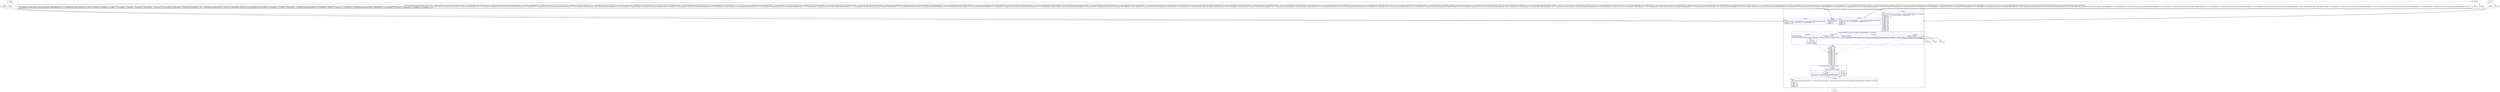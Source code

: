 digraph "CFG forcom.google.android.gms.internal.ads.zzarj.\<init\>(ILjava\/lang\/String;Ljava\/lang\/String;Ljava\/util\/List;ILjava\/util\/List;JZJLjava\/util\/List;JILjava\/lang\/String;JLjava\/lang\/String;ZLjava\/lang\/String;Ljava\/lang\/String;ZZZZZLcom\/google\/android\/gms\/internal\/ads\/zzarv;Ljava\/lang\/String;Ljava\/lang\/String;ZZLcom\/google\/android\/gms\/internal\/ads\/zzatp;Ljava\/util\/List;Ljava\/util\/List;ZLcom\/google\/android\/gms\/internal\/ads\/zzarl;ZLjava\/lang\/String;Ljava\/util\/List;ZLjava\/lang\/String;Lcom\/google\/android\/gms\/internal\/ads\/zzauz;Ljava\/lang\/String;ZZLandroid\/os\/Bundle;ZIZLjava\/util\/List;ZLjava\/lang\/String;Ljava\/lang\/String;ZZ)V" {
subgraph cluster_Region_1256527460 {
label = "R(8:0|3|6|9|(1:17)|18|(1:20)(1:26)|21) | DECL_VAR: java.util.List\<java.lang.String\> null, com.google.android.gms.internal.ads.zzasa null\l";
node [shape=record,color=blue];
Node_0 [shape=record,label="{0\:\ 0x0000|MTH_ENTER_BLOCK\l|r5.versionCode = r6\lr5.zzdkp = r7\lr5.zzdnj = r8\l}"];
Node_3 [shape=record,label="{3\:\ 0x000f|PHI: r2 \l  PHI: (r2v1 java.util.List\<java.lang.String\>) =  binds: [] A[DONT_GENERATE, DONT_INLINE]\l|r5.zzdfg = r9 != null ? java.util.Collections.unmodifiableList(r9) : null\lr5.errorCode = r10\l}"];
Node_6 [shape=record,label="{6\:\ 0x0019|PHI: r2 \l  PHI: (r2v3 java.util.List\<java.lang.String\>) =  binds: [] A[DONT_GENERATE, DONT_INLINE]\l|r5.zzdfh = r11 != null ? java.util.Collections.unmodifiableList(r11) : null\lr5.zzdnk = r12\lr5.zzdnl = r14\lr5.zzdnm = r15\l}"];
Node_9 [shape=record,label="{9\:\ 0x0027|PHI: r2 \l  PHI: (r2v5 java.util.List\<java.lang.String\>) =  binds: [] A[DONT_GENERATE, DONT_INLINE]\l|r5.zzdnn = r17 != null ? java.util.Collections.unmodifiableList(r17) : null\lr5.zzdfn = r18\lr5.orientation = r20\lr5.zzdno = r21\lr5.zzdnp = r22\lr5.zzdnq = r24\lr5.zzdnr = r25\lr5.zzdns = r26\lr5.zzdnt = r27\lr5.zzdnu = r28\lr5.zzbta = r29\lr5.zzdlu = r30\lr5.zzdnv = r31\lr5.zzdog = r50\lr5.zzdnw = r32\lr5.zzdnx = r33\lr5.zzdny = r34\lr5.zzceq = r35\l}"];
subgraph cluster_IfRegion_1083116745 {
label = "IF [B:10:0x006f, B:12:0x0073, B:14:0x007f, B:16:0x0087] THEN: R(1:17) ELSE: null";
node [shape=record,color=blue];
Node_10 [shape=record,label="{10\:\ 0x006f|ADDED_TO_REGION\l|if (r5.zzdnj == null) goto L_0x0071\l}"];
Node_12 [shape=record,label="{12\:\ 0x0073|ADDED_TO_REGION\l|if (r5.zzdnx != null) goto L_0x0075\l}"];
Node_14 [shape=record,label="{14\:\ 0x007f|ADDED_TO_REGION\l|if ((r2 = (com.google.android.gms.internal.ads.zzasa) r5.zzdnx.zza(com.google.android.gms.internal.ads.zzasa.CREATOR)) != null) goto L_0x0081\l}"];
Node_16 [shape=record,label="{16\:\ 0x0087|ADDED_TO_REGION\l|if (android.text.TextUtils.isEmpty(r2.zzdoy) == false) goto L_0x0089\l}"];
subgraph cluster_Region_1683338922 {
label = "R(1:17)";
node [shape=record,color=blue];
Node_17 [shape=record,label="{17\:\ 0x0089|r5.zzdnj = r2.zzdoy\l}"];
}
}
Node_18 [shape=record,label="{18\:\ 0x008d|r5.zzchi = r36\lr5.zzchj = r37\lr5.zzdnz = r38\lr5.zzdoa = r39\lr5.zzdob = r40\lr5.zzdoc = r41\lr5.zzbqy = r42\lr5.zzdmj = r43\lr5.zzdmk = r44\lr5.zzdfk = r45\lr5.zzdfl = r46\lr5.zzdod = r47\lr5.zzdoe = r48\lr5.zzdof = r49\lr5.zzdmw = r51\lr5.zzdoh = r52\lr5.zzbrm = r53\lr5.zzdoi = r54\lr5.zzdoj = r55\l}"];
subgraph cluster_IfRegion_1702894838 {
label = "IF [B:19:0x00d9] THEN: R(1:20) ELSE: R(1:26)";
node [shape=record,color=blue];
Node_19 [shape=record,label="{19\:\ 0x00d9|if (r56 != null) goto L_0x00db\l}"];
subgraph cluster_Region_1817936130 {
label = "R(1:20)";
node [shape=record,color=blue];
Node_20 [shape=record,label="{20\:\ 0x00db|java.util.List r2 = java.util.Collections.unmodifiableList(r56)\l}"];
}
subgraph cluster_Region_693422330 {
label = "R(1:26)";
node [shape=record,color=blue];
Node_26 [shape=record,label="{26\:\ 0x00ff|r2 = null\l}"];
}
}
Node_21 [shape=record,label="{21\:\ 0x00df|PHI: r2 \l  PHI: (r2v8 java.util.List\<java.lang.String\>) = (r2v7 java.util.List\<java.lang.String\>), (r2v9 java.util.List\<java.lang.String\>) binds: [B:26:0x00ff, B:20:0x00db] A[DONT_GENERATE, DONT_INLINE]\l|r5.zzdfi = r2\lr5.zzbrn = r57\lr5.zzdok = r58\lr5.zzdol = r59\lr5.zzdom = r60\lr5.zzdon = r61\l}"];
}
Node_1 [shape=record,color=red,label="{1\:\ 0x0009}"];
Node_2 [shape=record,color=red,label="{2\:\ 0x000b}"];
Node_4 [shape=record,color=red,label="{4\:\ 0x0013}"];
Node_5 [shape=record,color=red,label="{5\:\ 0x0015}"];
Node_7 [shape=record,color=red,label="{7\:\ 0x0021}"];
Node_8 [shape=record,color=red,label="{8\:\ 0x0023}"];
Node_11 [shape=record,color=red,label="{11\:\ 0x0071}"];
Node_13 [shape=record,color=red,label="{13\:\ 0x0075}"];
Node_15 [shape=record,color=red,label="{15\:\ 0x0081}"];
Node_22 [shape=record,color=red,label="{22\:\ 0x00f5}"];
Node_23 [shape=record,color=red,label="{23\:\ 0x00f6}"];
Node_24 [shape=record,color=red,label="{24\:\ 0x00f9}"];
Node_25 [shape=record,color=red,label="{25\:\ 0x00fc}"];
MethodNode[shape=record,label="{void com.google.android.gms.internal.ads.zzarj.\<init\>((r5v0 'this' com.google.android.gms.internal.ads.zzarj A[IMMUTABLE_TYPE, THIS]), (r6v0 int A[IMMUTABLE_TYPE, METHOD_ARGUMENT]), (r7v0 java.lang.String A[IMMUTABLE_TYPE, METHOD_ARGUMENT]), (r8v0 java.lang.String A[IMMUTABLE_TYPE, METHOD_ARGUMENT]), (r9v0 java.util.List\<java.lang.String\> A[IMMUTABLE_TYPE, METHOD_ARGUMENT]), (r10v0 int A[IMMUTABLE_TYPE, METHOD_ARGUMENT]), (r11v0 java.util.List\<java.lang.String\> A[IMMUTABLE_TYPE, METHOD_ARGUMENT]), (r12v0 long A[IMMUTABLE_TYPE, METHOD_ARGUMENT]), (r14v0 boolean A[IMMUTABLE_TYPE, METHOD_ARGUMENT]), (r15v0 long A[IMMUTABLE_TYPE, METHOD_ARGUMENT]), (r17v0 java.util.List\<java.lang.String\> A[IMMUTABLE_TYPE, METHOD_ARGUMENT]), (r18v0 long A[IMMUTABLE_TYPE, METHOD_ARGUMENT]), (r20v0 int A[IMMUTABLE_TYPE, METHOD_ARGUMENT]), (r21v0 java.lang.String A[IMMUTABLE_TYPE, METHOD_ARGUMENT]), (r22v0 long A[IMMUTABLE_TYPE, METHOD_ARGUMENT]), (r24v0 java.lang.String A[IMMUTABLE_TYPE, METHOD_ARGUMENT]), (r25v0 boolean A[IMMUTABLE_TYPE, METHOD_ARGUMENT]), (r26v0 java.lang.String A[IMMUTABLE_TYPE, METHOD_ARGUMENT]), (r27v0 java.lang.String A[IMMUTABLE_TYPE, METHOD_ARGUMENT]), (r28v0 boolean A[IMMUTABLE_TYPE, METHOD_ARGUMENT]), (r29v0 boolean A[IMMUTABLE_TYPE, METHOD_ARGUMENT]), (r30v0 boolean A[IMMUTABLE_TYPE, METHOD_ARGUMENT]), (r31v0 boolean A[IMMUTABLE_TYPE, METHOD_ARGUMENT]), (r32v0 boolean A[IMMUTABLE_TYPE, METHOD_ARGUMENT]), (r33v0 com.google.android.gms.internal.ads.zzarv A[IMMUTABLE_TYPE, METHOD_ARGUMENT]), (r34v0 java.lang.String A[IMMUTABLE_TYPE, METHOD_ARGUMENT]), (r35v0 java.lang.String A[IMMUTABLE_TYPE, METHOD_ARGUMENT]), (r36v0 boolean A[IMMUTABLE_TYPE, METHOD_ARGUMENT]), (r37v0 boolean A[IMMUTABLE_TYPE, METHOD_ARGUMENT]), (r38v0 com.google.android.gms.internal.ads.zzatp A[IMMUTABLE_TYPE, METHOD_ARGUMENT]), (r39v0 java.util.List\<java.lang.String\> A[IMMUTABLE_TYPE, METHOD_ARGUMENT]), (r40v0 java.util.List\<java.lang.String\> A[IMMUTABLE_TYPE, METHOD_ARGUMENT]), (r41v0 boolean A[IMMUTABLE_TYPE, METHOD_ARGUMENT]), (r42v0 com.google.android.gms.internal.ads.zzarl A[IMMUTABLE_TYPE, METHOD_ARGUMENT]), (r43v0 boolean A[IMMUTABLE_TYPE, METHOD_ARGUMENT]), (r44v0 java.lang.String A[IMMUTABLE_TYPE, METHOD_ARGUMENT]), (r45v0 java.util.List\<java.lang.String\> A[IMMUTABLE_TYPE, METHOD_ARGUMENT]), (r46v0 boolean A[IMMUTABLE_TYPE, METHOD_ARGUMENT]), (r47v0 java.lang.String A[IMMUTABLE_TYPE, METHOD_ARGUMENT]), (r48v0 com.google.android.gms.internal.ads.zzauz A[IMMUTABLE_TYPE, METHOD_ARGUMENT]), (r49v0 java.lang.String A[IMMUTABLE_TYPE, METHOD_ARGUMENT]), (r50v0 boolean A[IMMUTABLE_TYPE, METHOD_ARGUMENT]), (r51v0 boolean A[IMMUTABLE_TYPE, METHOD_ARGUMENT]), (r52v0 android.os.Bundle A[IMMUTABLE_TYPE, METHOD_ARGUMENT]), (r53v0 boolean A[IMMUTABLE_TYPE, METHOD_ARGUMENT]), (r54v0 int A[IMMUTABLE_TYPE, METHOD_ARGUMENT]), (r55v0 boolean A[IMMUTABLE_TYPE, METHOD_ARGUMENT]), (r56v0 java.util.List\<java.lang.String\> A[IMMUTABLE_TYPE, METHOD_ARGUMENT]), (r57v0 boolean A[IMMUTABLE_TYPE, METHOD_ARGUMENT]), (r58v0 java.lang.String A[IMMUTABLE_TYPE, METHOD_ARGUMENT]), (r59v0 java.lang.String A[IMMUTABLE_TYPE, METHOD_ARGUMENT]), (r60v0 boolean A[IMMUTABLE_TYPE, METHOD_ARGUMENT]), (r61v0 boolean A[IMMUTABLE_TYPE, METHOD_ARGUMENT]))  | Annotation[BUILD, com.google.android.gms.common.internal.safeparcel.SafeParcelable$Param, \{id=1\}], Annotation[BUILD, com.google.android.gms.common.internal.safeparcel.SafeParcelable$Param, \{id=2\}], Annotation[BUILD, com.google.android.gms.common.internal.safeparcel.SafeParcelable$Param, \{id=3\}], Annotation[BUILD, com.google.android.gms.common.internal.safeparcel.SafeParcelable$Param, \{id=4\}], Annotation[BUILD, com.google.android.gms.common.internal.safeparcel.SafeParcelable$Param, \{id=5\}], Annotation[BUILD, com.google.android.gms.common.internal.safeparcel.SafeParcelable$Param, \{id=6\}], Annotation[BUILD, com.google.android.gms.common.internal.safeparcel.SafeParcelable$Param, \{id=7\}], Annotation[BUILD, com.google.android.gms.common.internal.safeparcel.SafeParcelable$Param, \{id=8\}], Annotation[BUILD, com.google.android.gms.common.internal.safeparcel.SafeParcelable$Param, \{id=9\}], Annotation[BUILD, com.google.android.gms.common.internal.safeparcel.SafeParcelable$Param, \{id=10\}], Annotation[BUILD, com.google.android.gms.common.internal.safeparcel.SafeParcelable$Param, \{id=11\}], Annotation[BUILD, com.google.android.gms.common.internal.safeparcel.SafeParcelable$Param, \{id=12\}], Annotation[BUILD, com.google.android.gms.common.internal.safeparcel.SafeParcelable$Param, \{id=13\}], Annotation[BUILD, com.google.android.gms.common.internal.safeparcel.SafeParcelable$Param, \{id=14\}], Annotation[BUILD, com.google.android.gms.common.internal.safeparcel.SafeParcelable$Param, \{id=15\}], Annotation[BUILD, com.google.android.gms.common.internal.safeparcel.SafeParcelable$Param, \{id=18\}], Annotation[BUILD, com.google.android.gms.common.internal.safeparcel.SafeParcelable$Param, \{id=19\}], Annotation[BUILD, com.google.android.gms.common.internal.safeparcel.SafeParcelable$Param, \{id=21\}], Annotation[BUILD, com.google.android.gms.common.internal.safeparcel.SafeParcelable$Param, \{id=22\}], Annotation[BUILD, com.google.android.gms.common.internal.safeparcel.SafeParcelable$Param, \{id=23\}], Annotation[BUILD, com.google.android.gms.common.internal.safeparcel.SafeParcelable$Param, \{id=24\}], Annotation[BUILD, com.google.android.gms.common.internal.safeparcel.SafeParcelable$Param, \{id=25\}], Annotation[BUILD, com.google.android.gms.common.internal.safeparcel.SafeParcelable$Param, \{id=26\}], Annotation[BUILD, com.google.android.gms.common.internal.safeparcel.SafeParcelable$Param, \{id=28\}], Annotation[BUILD, com.google.android.gms.common.internal.safeparcel.SafeParcelable$Param, \{id=29\}], Annotation[BUILD, com.google.android.gms.common.internal.safeparcel.SafeParcelable$Param, \{id=30\}], Annotation[BUILD, com.google.android.gms.common.internal.safeparcel.SafeParcelable$Param, \{id=31\}], Annotation[BUILD, com.google.android.gms.common.internal.safeparcel.SafeParcelable$Param, \{id=32\}], Annotation[BUILD, com.google.android.gms.common.internal.safeparcel.SafeParcelable$Param, \{id=33\}], Annotation[BUILD, com.google.android.gms.common.internal.safeparcel.SafeParcelable$Param, \{id=34\}], Annotation[BUILD, com.google.android.gms.common.internal.safeparcel.SafeParcelable$Param, \{id=35\}], Annotation[BUILD, com.google.android.gms.common.internal.safeparcel.SafeParcelable$Param, \{id=36\}], Annotation[BUILD, com.google.android.gms.common.internal.safeparcel.SafeParcelable$Param, \{id=37\}], Annotation[BUILD, com.google.android.gms.common.internal.safeparcel.SafeParcelable$Param, \{id=38\}], Annotation[BUILD, com.google.android.gms.common.internal.safeparcel.SafeParcelable$Param, \{id=39\}], Annotation[BUILD, com.google.android.gms.common.internal.safeparcel.SafeParcelable$Param, \{id=40\}], Annotation[BUILD, com.google.android.gms.common.internal.safeparcel.SafeParcelable$Param, \{id=42\}], Annotation[BUILD, com.google.android.gms.common.internal.safeparcel.SafeParcelable$Param, \{id=43\}], Annotation[BUILD, com.google.android.gms.common.internal.safeparcel.SafeParcelable$Param, \{id=44\}], Annotation[BUILD, com.google.android.gms.common.internal.safeparcel.SafeParcelable$Param, \{id=45\}], Annotation[BUILD, com.google.android.gms.common.internal.safeparcel.SafeParcelable$Param, \{id=46\}], Annotation[BUILD, com.google.android.gms.common.internal.safeparcel.SafeParcelable$Param, \{id=47\}], Annotation[BUILD, com.google.android.gms.common.internal.safeparcel.SafeParcelable$Param, \{id=48\}], Annotation[BUILD, com.google.android.gms.common.internal.safeparcel.SafeParcelable$Param, \{id=49\}], Annotation[BUILD, com.google.android.gms.common.internal.safeparcel.SafeParcelable$Param, \{id=50\}], Annotation[BUILD, com.google.android.gms.common.internal.safeparcel.SafeParcelable$Param, \{id=51\}], Annotation[BUILD, com.google.android.gms.common.internal.safeparcel.SafeParcelable$Param, \{id=52\}], Annotation[BUILD, com.google.android.gms.common.internal.safeparcel.SafeParcelable$Param, \{id=53\}], Annotation[BUILD, com.google.android.gms.common.internal.safeparcel.SafeParcelable$Param, \{id=54\}], Annotation[BUILD, android.support.annotation.Nullable, \{\}], Annotation[BUILD, com.google.android.gms.common.internal.safeparcel.SafeParcelable$Param, \{id=55\}], Annotation[BUILD, com.google.android.gms.common.internal.safeparcel.SafeParcelable$Param, \{id=56\}], Annotation[BUILD, com.google.android.gms.common.internal.safeparcel.SafeParcelable$Param, \{id=57\}]\lAnnotation[BUILD, com.google.android.gms.common.internal.safeparcel.SafeParcelable$Constructor, \{\}], Annotation[SYSTEM, dalvik.annotation.Signature, \{value=[(I, Ljava\/lang\/String;, Ljava\/lang\/String;, Ljava\/util\/List, \<, Ljava\/lang\/String;, \>;I, Ljava\/util\/List, \<, Ljava\/lang\/String;, \>;JZJ, Ljava\/util\/List, \<, Ljava\/lang\/String;, \>;JI, Ljava\/lang\/String;, J, Ljava\/lang\/String;, Z, Ljava\/lang\/String;, Ljava\/lang\/String;, ZZZZZ, Lcom\/google\/android\/gms\/internal\/ads\/zzarv;, Ljava\/lang\/String;, Ljava\/lang\/String;, ZZ, Lcom\/google\/android\/gms\/internal\/ads\/zzatp;, Ljava\/util\/List, \<, Ljava\/lang\/String;, \>;, Ljava\/util\/List, \<, Ljava\/lang\/String;, \>;Z, Lcom\/google\/android\/gms\/internal\/ads\/zzarl;, Z, Ljava\/lang\/String;, Ljava\/util\/List, \<, Ljava\/lang\/String;, \>;Z, Ljava\/lang\/String;, Lcom\/google\/android\/gms\/internal\/ads\/zzauz;, Ljava\/lang\/String;, ZZ, Landroid\/os\/Bundle;, ZIZ, Ljava\/util\/List, \<, Ljava\/lang\/String;, \>;Z, Ljava\/lang\/String;, Ljava\/lang\/String;, ZZ)V]\}]\l}"];
MethodNode -> Node_0;
Node_0 -> Node_1;
Node_3 -> Node_4;
Node_6 -> Node_7;
Node_9 -> Node_10;
Node_10 -> Node_11;
Node_10 -> Node_18[style=dashed];
Node_12 -> Node_13;
Node_12 -> Node_18[style=dashed];
Node_14 -> Node_15;
Node_14 -> Node_18[style=dashed];
Node_16 -> Node_17;
Node_16 -> Node_18[style=dashed];
Node_17 -> Node_18;
Node_18 -> Node_19;
Node_19 -> Node_20;
Node_19 -> Node_26[style=dashed];
Node_20 -> Node_21;
Node_26 -> Node_21;
Node_21 -> Node_22;
Node_1 -> Node_2;
Node_1 -> Node_23;
Node_2 -> Node_3;
Node_4 -> Node_5;
Node_4 -> Node_24;
Node_5 -> Node_6;
Node_7 -> Node_8;
Node_7 -> Node_25;
Node_8 -> Node_9;
Node_11 -> Node_12;
Node_13 -> Node_14;
Node_15 -> Node_16;
Node_23 -> Node_3;
Node_24 -> Node_6;
Node_25 -> Node_9;
}

